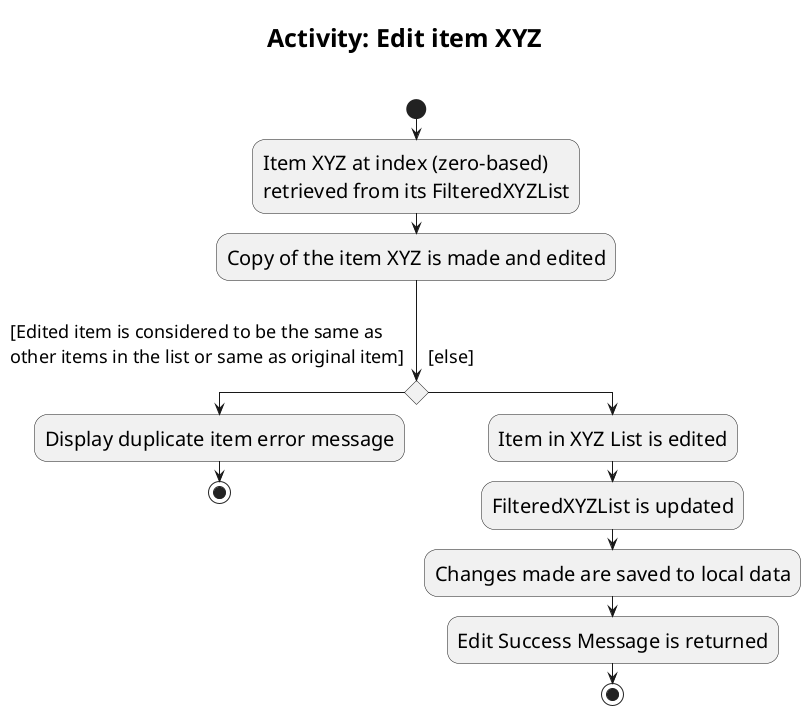 @startuml
skinparam activityFontSize 20
skinparam activityArrowFontSize 18
skinparam titleFontSize 25

title Activity: Edit item XYZ\n

start
:Item XYZ at index (zero-based)
retrieved from its FilteredXYZList;
:Copy of the item XYZ is made and edited;

if () then (
[Edited item is considered to be the same as
other items in the list or same as original item]
)
:Display duplicate item error message;
stop

else ([else]
)
:Item in XYZ List is edited;
:FilteredXYZList is updated;
:Changes made are saved to local data;
:Edit Success Message is returned;
stop

@enduml
